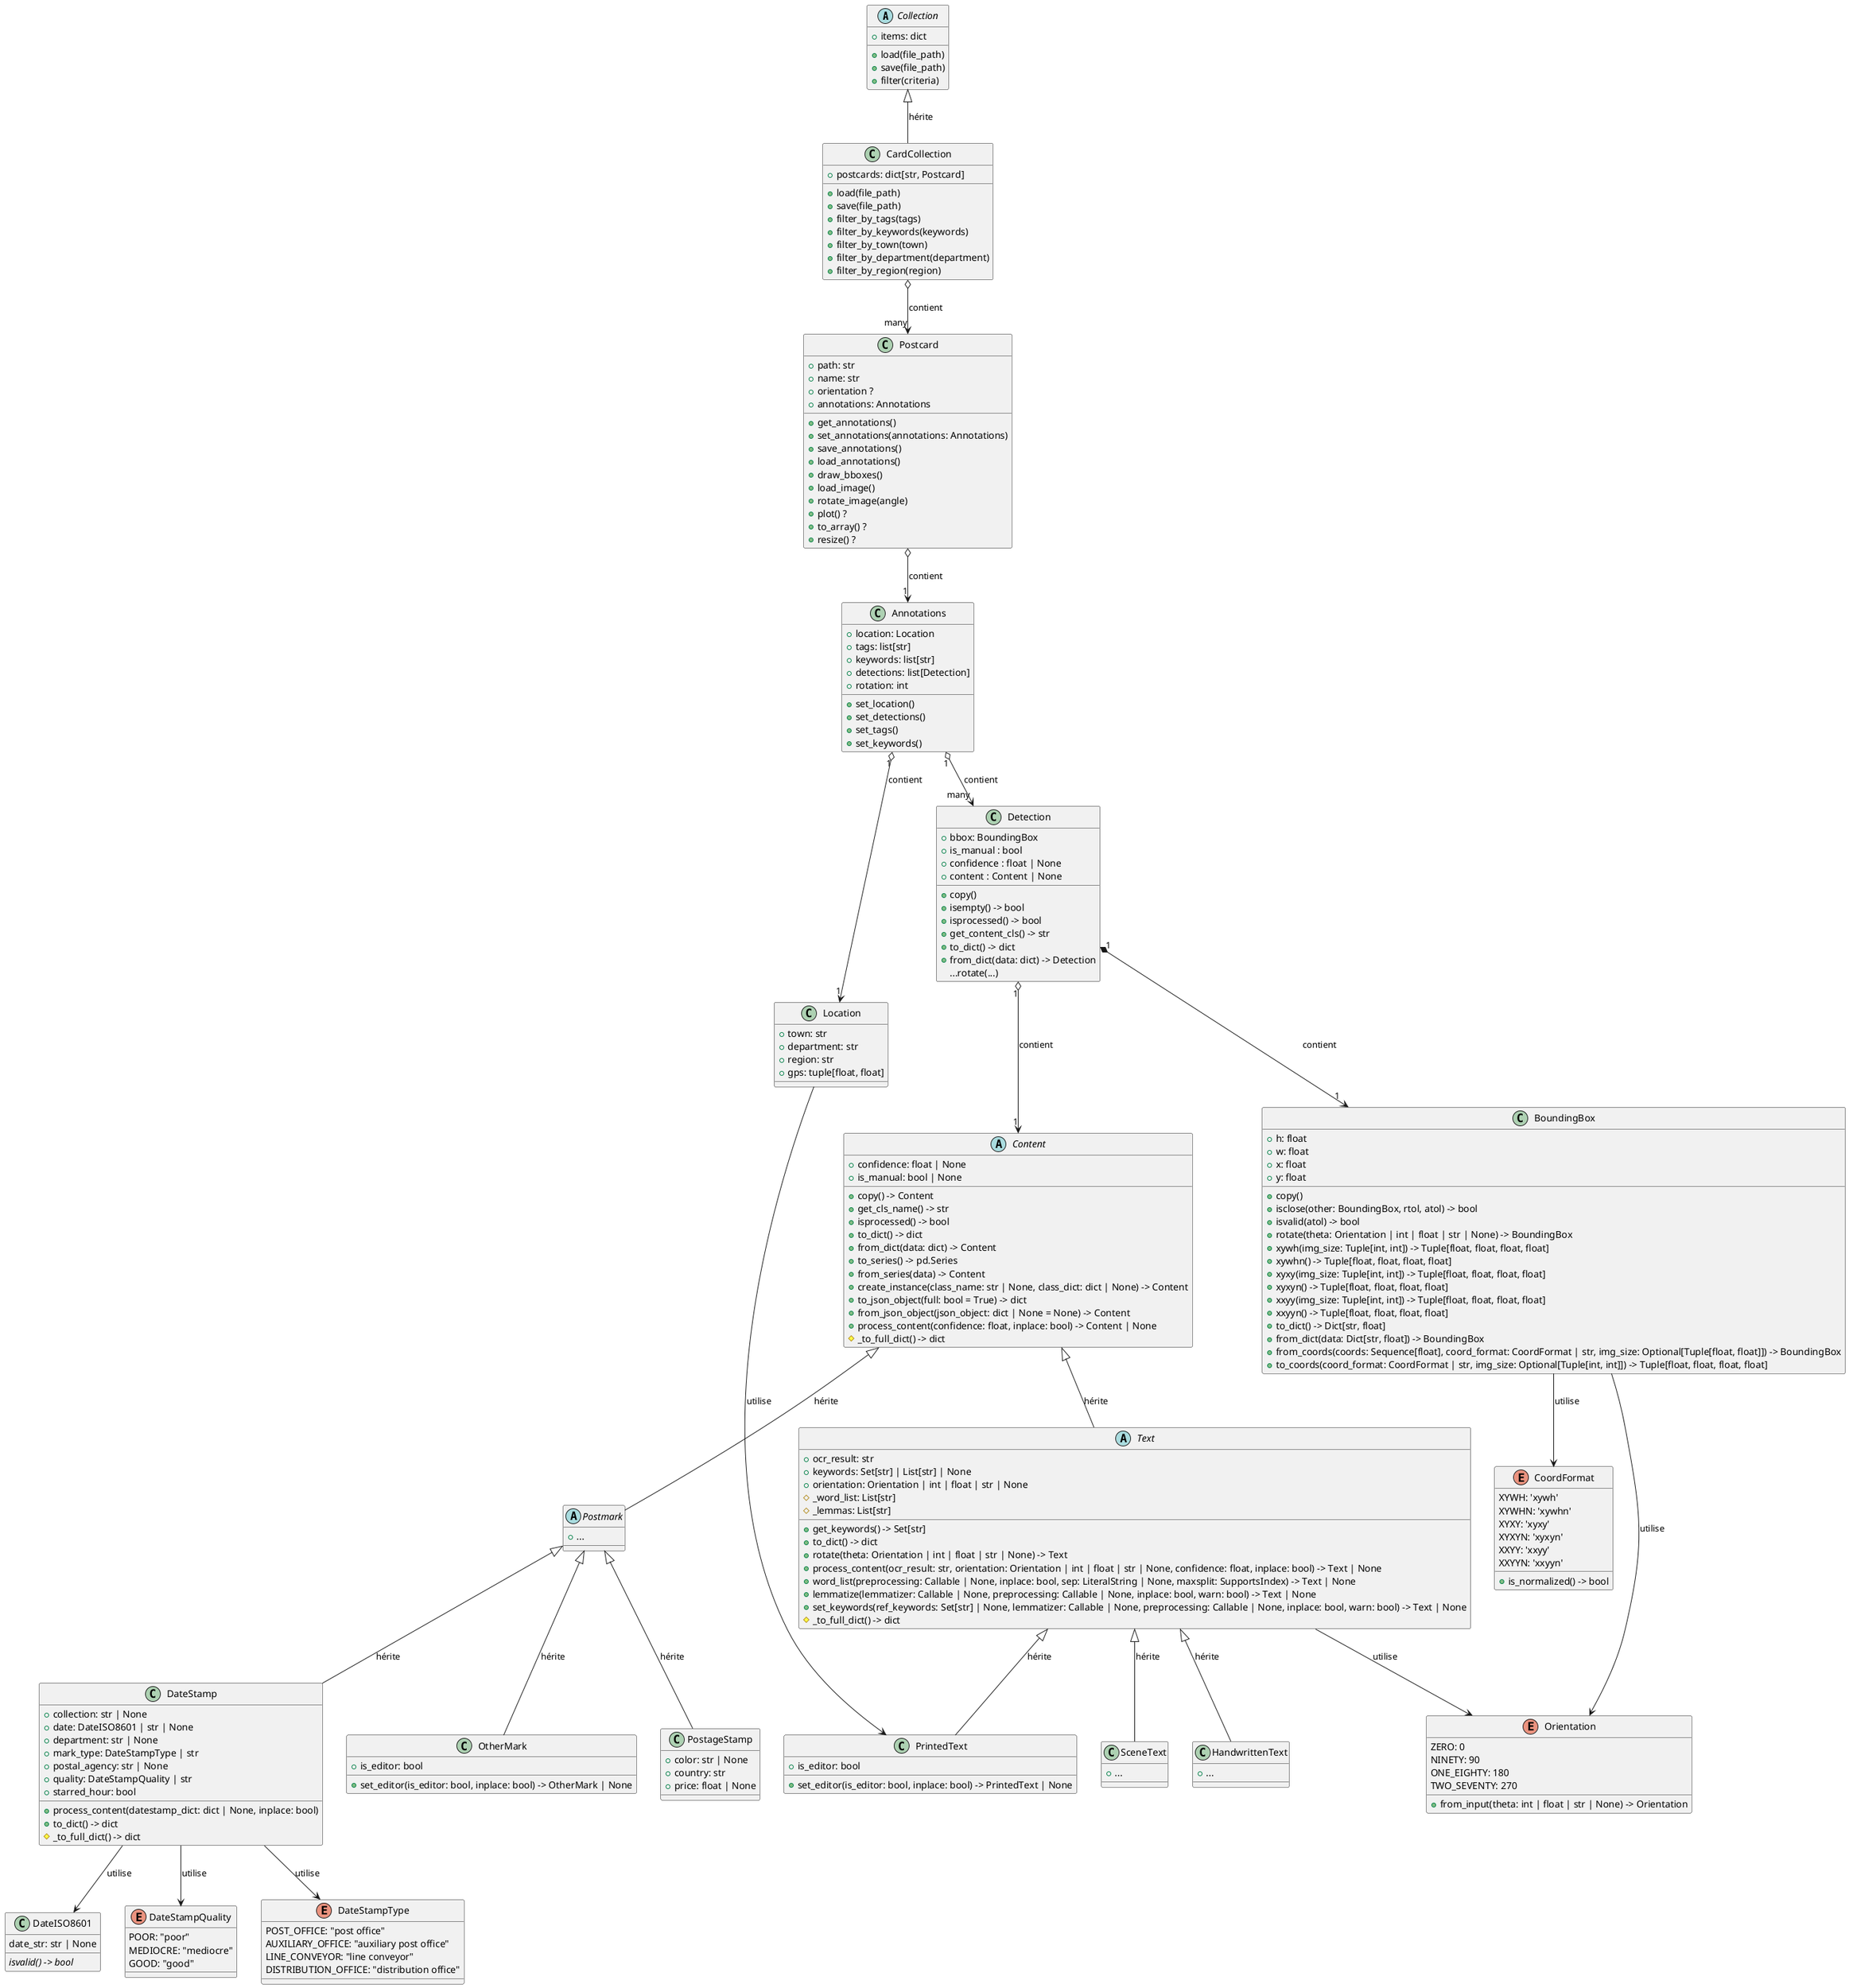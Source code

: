 @startuml classes
set namespaceSeparator none

' collection.py

abstract class Collection {
  + items: dict
  + load(file_path)
  + save(file_path)
  + filter(criteria)
}

class CardCollection {
  + postcards: dict[str, Postcard]
  + load(file_path)
  + save(file_path)
  + filter_by_tags(tags)
  + filter_by_keywords(keywords)
  + filter_by_town(town)
  + filter_by_department(department)
  + filter_by_region(region)
}

' postcard.py

class Postcard {
  + path: str
  + name: str
  + orientation ?
  + annotations: Annotations
  + get_annotations()
  + set_annotations(annotations: Annotations)
  + save_annotations()
  + load_annotations()
  + draw_bboxes()
  + load_image()
  + rotate_image(angle)
  + plot() ?
  + to_array() ?
  + resize() ?
}

class Annotations {
  + location: Location
  + tags: list[str]
  + keywords: list[str]
  + detections: list[Detection]
  + rotation: int
'  + to_tensor()
'  + to_yolo_format()
'  + to_cvat_format()
  + set_location()
  + set_detections()
  + set_tags()
  + set_keywords()
}

class Location {
  + town: str
  + department: str
  + region: str
  + gps: tuple[float, float]
}
' detection.py

class "Detection" as Detection {
  + bbox: BoundingBox
  + is_manual : bool
  + confidence : float | None
  + content : Content | None
  + copy()
  + isempty() -> bool
  + isprocessed() -> bool
  + get_content_cls() -> str
  + to_dict() -> dict
  + from_dict(data: dict) -> Detection
  ...rotate(...)
}

class "BoundingBox" as BoundingBox {
  + h: float
  + w: float
  + x: float
  + y: float
  + copy()
  + isclose(other: BoundingBox, rtol, atol) -> bool
  + isvalid(atol) -> bool
  + rotate(theta: Orientation | int | float | str | None) -> BoundingBox
  + xywh(img_size: Tuple[int, int]) -> Tuple[float, float, float, float]
  + xywhn() -> Tuple[float, float, float, float]
  + xyxy(img_size: Tuple[int, int]) -> Tuple[float, float, float, float]
  + xyxyn() -> Tuple[float, float, float, float]
  + xxyy(img_size: Tuple[int, int]) -> Tuple[float, float, float, float]
  + xxyyn() -> Tuple[float, float, float, float]
  + to_dict() -> Dict[str, float]
  + from_dict(data: Dict[str, float]) -> BoundingBox
  + from_coords(coords: Sequence[float], coord_format: CoordFormat | str, img_size: Optional[Tuple[float, float]]) -> BoundingBox
  + to_coords(coord_format: CoordFormat | str, img_size: Optional[Tuple[int, int]]) -> Tuple[float, float, float, float]
}

enum "CoordFormat" as CoordFormat {
  XYWH: 'xywh'
  XYWHN: 'xywhn'
  XYXY: 'xyxy'
  XYXYN: 'xyxyn'
  XXYY: 'xxyy'
  XXYYN: 'xxyyn'
  + is_normalized() -> bool
}

' content.py

abstract class "Content" as Content {
  + confidence: float | None
  + is_manual: bool | None
  + copy() -> Content
  + get_cls_name() -> str
  + isprocessed() -> bool
  + to_dict() -> dict
  + from_dict(data: dict) -> Content
  + to_series() -> pd.Series
  + from_series(data) -> Content
  + create_instance(class_name: str | None, class_dict: dict | None) -> Content
  + to_json_object(full: bool = True) -> dict
  + from_json_object(json_object: dict | None = None) -> Content
  + process_content(confidence: float, inplace: bool) -> Content | None
  # _to_full_dict() -> dict
}

abstract class "Text" as Text {
  + ocr_result: str
  + keywords: Set[str] | List[str] | None
  + orientation: Orientation | int | float | str | None
  # _word_list: List[str]
  # _lemmas: List[str]
  + get_keywords() -> Set[str]
  + to_dict() -> dict
  + rotate(theta: Orientation | int | float | str | None) -> Text
  + process_content(ocr_result: str, orientation: Orientation | int | float | str | None, confidence: float, inplace: bool) -> Text | None
  + word_list(preprocessing: Callable | None, inplace: bool, sep: LiteralString | None, maxsplit: SupportsIndex) -> Text | None
  + lemmatize(lemmatizer: Callable | None, preprocessing: Callable | None, inplace: bool, warn: bool) -> Text | None
  + set_keywords(ref_keywords: Set[str] | None, lemmatizer: Callable | None, preprocessing: Callable | None, inplace: bool, warn: bool) -> Text | None
  # _to_full_dict() -> dict
}

abstract class "Postmark" as Postmark {
  + ...
}

class "PrintedText" as PrintedText {
  + is_editor: bool
  + set_editor(is_editor: bool, inplace: bool) -> PrintedText | None
}

class "HandwrittenText" as HandwrittenText {
  + ...
}

class "SceneText" as SceneText {
  + ...
}

class "PostageStamp" as PostageStamp {
  + color: str | None
  + country: str
  + price: float | None
}

class "DateStamp" as DateStamp {
  + collection: str | None
  + date: DateISO8601 | str | None
  + department: str | None
  + mark_type: DateStampType | str
  + postal_agency: str | None
  + quality: DateStampQuality | str
  + starred_hour: bool
  + process_content(datestamp_dict: dict | None, inplace: bool)
  + to_dict() -> dict
  # _to_full_dict() -> dict
}

class "OtherMark" as OtherMark {
  + is_editor: bool
  + set_editor(is_editor: bool, inplace: bool) -> OtherMark | None
}

class "DateISO8601" as DateISO8601 {
  date_str: str | None
  {abstract}isvalid() -> bool
}
enum "DateStampQuality" as DateStampQuality {
  POOR: "poor"
  MEDIOCRE: "mediocre"
  GOOD: "good"
}
enum "DateStampType" as DateStampType {
  POST_OFFICE: "post office"
  AUXILIARY_OFFICE: "auxiliary post office"
  LINE_CONVEYOR: "line conveyor"
  DISTRIBUTION_OFFICE: "distribution office"
}
enum "Orientation" as Orientation {
  ZERO: 0
  NINETY: 90
  ONE_EIGHTY: 180
  TWO_SEVENTY: 270
  + from_input(theta: int | float | str | None) -> Orientation
}

' Relations
Collection <|-- CardCollection : hérite
CardCollection o--> "many" Postcard : contient
Postcard o--> "1" Annotations : contient
Annotations "1" o--> "1" Location : contient
Location --> PrintedText : utilise
Annotations "1" o--> "many" Detection : contient
Detection "1" *--> "1" BoundingBox : contient
BoundingBox --> Orientation : utilise
BoundingBox --> CoordFormat : utilise
Detection "1" o--> "1" Content : contient
Content <|-- Text : hérite
Text --> Orientation : utilise
Content <|-- Postmark : hérite
Text <|-- PrintedText : hérite
Text <|-- HandwrittenText : hérite
Text <|-- SceneText : hérite
Postmark <|-- PostageStamp : hérite
Postmark <|-- DateStamp : hérite
DateStamp --> DateISO8601 : utilise
DateStamp --> DateStampQuality : utilise
DateStamp --> DateStampType : utilise
Postmark <|-- OtherMark : hérite
@enduml